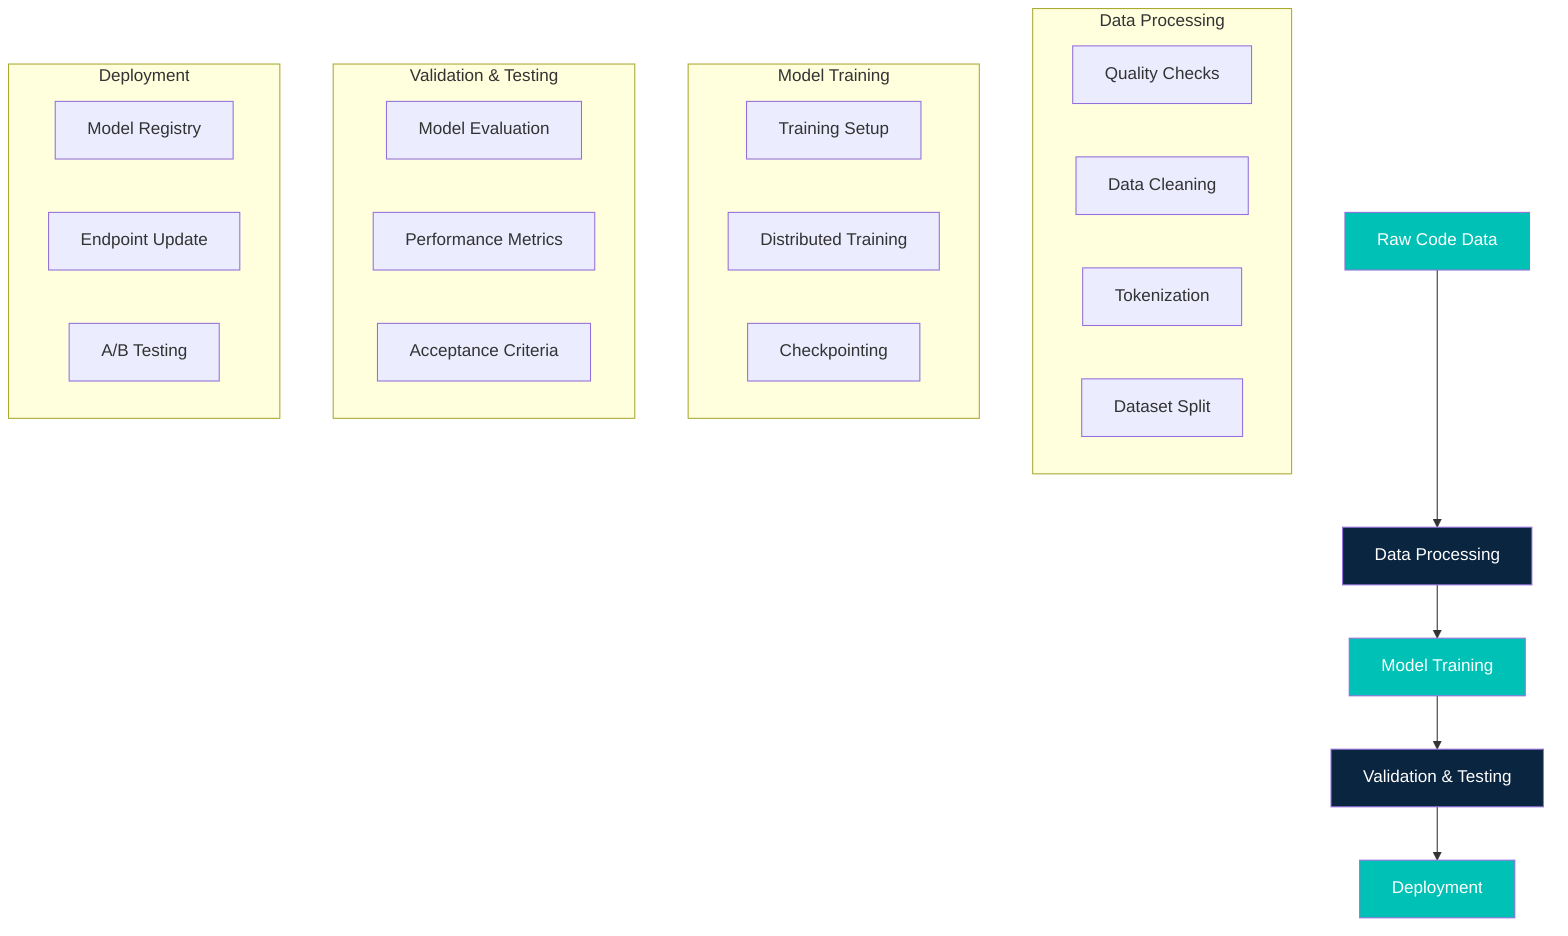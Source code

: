 flowchart TD
    A[Raw Code Data] --> B[Data Processing]
    B --> C[Model Training]
    C --> D[Validation & Testing]
    D --> E[Deployment]
    
    subgraph Data Processing
    B1[Quality Checks]
    B2[Data Cleaning]
    B3[Tokenization]
    B4[Dataset Split]
    end
    
    subgraph Model Training
    C1[Training Setup]
    C2[Distributed Training]
    C3[Checkpointing]
    end
    
    subgraph Validation & Testing
    D1[Model Evaluation]
    D2[Performance Metrics]
    D3[Acceptance Criteria]
    end
    
    subgraph Deployment
    E1[Model Registry]
    E2[Endpoint Update]
    E3[A/B Testing]
    end
    
    style A fill:#00C1B5,color:white
    style B fill:#0A2540,color:white
    style C fill:#00C1B5,color:white
    style D fill:#0A2540,color:white
    style E fill:#00C1B5,color:white